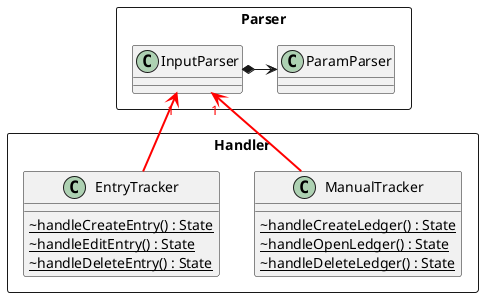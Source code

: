 @startuml
skinparam classAttributeIconSize 0
skinparam BoxPadding 20
skinparam shadowing false


skinparam package<<Layout>> {
  borderColor Transparent
  backgroundColor Transparent
  fontColor Transparent
  stereotypeFontColor Transparent
}

rectangle Handler {
    class ManualTracker {
        ~ {static} handleCreateLedger() : State
        ~ {static} handleOpenLedger() : State
        ~ {static} handleDeleteLedger() : State
    }

    class EntryTracker {
        ~ {static} handleCreateEntry() : State
        ~ {static} handleEditEntry() : State
        ~ {static} handleDeleteEntry() : State
    }
}

rectangle Parser{
    class InputParser {
    }

    class ParamParser {
    }
    InputParser *-> ParamParser
    InputParser "1" <-[#red]- ManualTracker #line:red;line.bold;text:red

    InputParser "1" <-[#red]- EntryTracker  #line:red;line.bold;text:red
}
@enduml